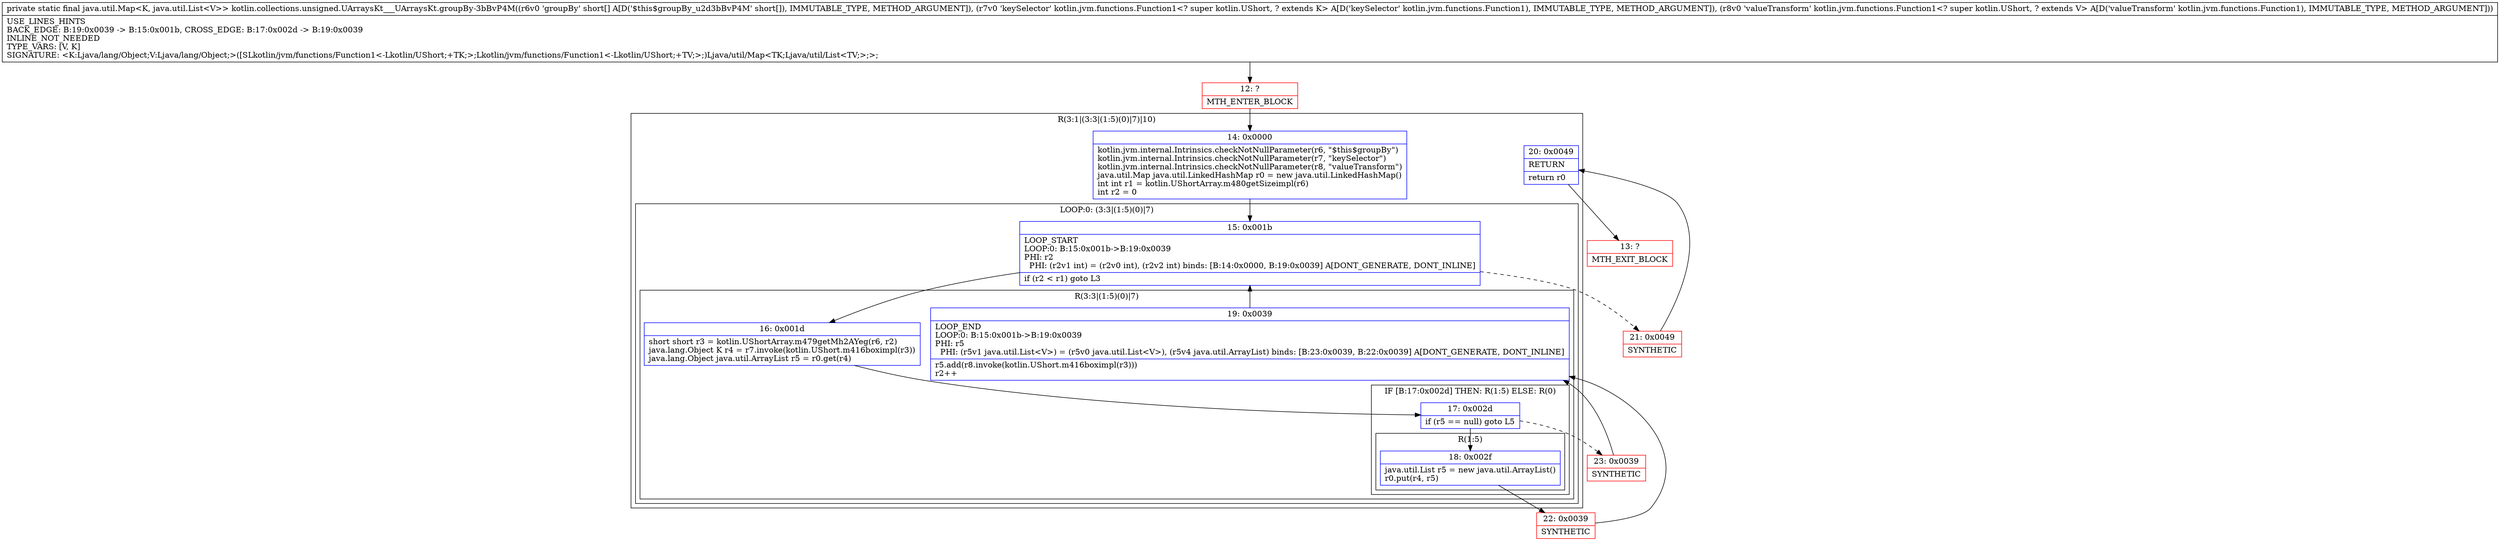 digraph "CFG forkotlin.collections.unsigned.UArraysKt___UArraysKt.groupBy\-3bBvP4M([SLkotlin\/jvm\/functions\/Function1;Lkotlin\/jvm\/functions\/Function1;)Ljava\/util\/Map;" {
subgraph cluster_Region_1986155773 {
label = "R(3:1|(3:3|(1:5)(0)|7)|10)";
node [shape=record,color=blue];
Node_14 [shape=record,label="{14\:\ 0x0000|kotlin.jvm.internal.Intrinsics.checkNotNullParameter(r6, \"$this$groupBy\")\lkotlin.jvm.internal.Intrinsics.checkNotNullParameter(r7, \"keySelector\")\lkotlin.jvm.internal.Intrinsics.checkNotNullParameter(r8, \"valueTransform\")\ljava.util.Map java.util.LinkedHashMap r0 = new java.util.LinkedHashMap()\lint int r1 = kotlin.UShortArray.m480getSizeimpl(r6)\lint r2 = 0\l}"];
subgraph cluster_LoopRegion_1259329288 {
label = "LOOP:0: (3:3|(1:5)(0)|7)";
node [shape=record,color=blue];
Node_15 [shape=record,label="{15\:\ 0x001b|LOOP_START\lLOOP:0: B:15:0x001b\-\>B:19:0x0039\lPHI: r2 \l  PHI: (r2v1 int) = (r2v0 int), (r2v2 int) binds: [B:14:0x0000, B:19:0x0039] A[DONT_GENERATE, DONT_INLINE]\l|if (r2 \< r1) goto L3\l}"];
subgraph cluster_Region_1124297562 {
label = "R(3:3|(1:5)(0)|7)";
node [shape=record,color=blue];
Node_16 [shape=record,label="{16\:\ 0x001d|short short r3 = kotlin.UShortArray.m479getMh2AYeg(r6, r2)\ljava.lang.Object K r4 = r7.invoke(kotlin.UShort.m416boximpl(r3))\ljava.lang.Object java.util.ArrayList r5 = r0.get(r4)\l}"];
subgraph cluster_IfRegion_799975208 {
label = "IF [B:17:0x002d] THEN: R(1:5) ELSE: R(0)";
node [shape=record,color=blue];
Node_17 [shape=record,label="{17\:\ 0x002d|if (r5 == null) goto L5\l}"];
subgraph cluster_Region_97025208 {
label = "R(1:5)";
node [shape=record,color=blue];
Node_18 [shape=record,label="{18\:\ 0x002f|java.util.List r5 = new java.util.ArrayList()\lr0.put(r4, r5)\l}"];
}
subgraph cluster_Region_514947251 {
label = "R(0)";
node [shape=record,color=blue];
}
}
Node_19 [shape=record,label="{19\:\ 0x0039|LOOP_END\lLOOP:0: B:15:0x001b\-\>B:19:0x0039\lPHI: r5 \l  PHI: (r5v1 java.util.List\<V\>) = (r5v0 java.util.List\<V\>), (r5v4 java.util.ArrayList) binds: [B:23:0x0039, B:22:0x0039] A[DONT_GENERATE, DONT_INLINE]\l|r5.add(r8.invoke(kotlin.UShort.m416boximpl(r3)))\lr2++\l}"];
}
}
Node_20 [shape=record,label="{20\:\ 0x0049|RETURN\l|return r0\l}"];
}
Node_12 [shape=record,color=red,label="{12\:\ ?|MTH_ENTER_BLOCK\l}"];
Node_22 [shape=record,color=red,label="{22\:\ 0x0039|SYNTHETIC\l}"];
Node_23 [shape=record,color=red,label="{23\:\ 0x0039|SYNTHETIC\l}"];
Node_21 [shape=record,color=red,label="{21\:\ 0x0049|SYNTHETIC\l}"];
Node_13 [shape=record,color=red,label="{13\:\ ?|MTH_EXIT_BLOCK\l}"];
MethodNode[shape=record,label="{private static final java.util.Map\<K, java.util.List\<V\>\> kotlin.collections.unsigned.UArraysKt___UArraysKt.groupBy\-3bBvP4M((r6v0 'groupBy' short[] A[D('$this$groupBy_u2d3bBvP4M' short[]), IMMUTABLE_TYPE, METHOD_ARGUMENT]), (r7v0 'keySelector' kotlin.jvm.functions.Function1\<? super kotlin.UShort, ? extends K\> A[D('keySelector' kotlin.jvm.functions.Function1), IMMUTABLE_TYPE, METHOD_ARGUMENT]), (r8v0 'valueTransform' kotlin.jvm.functions.Function1\<? super kotlin.UShort, ? extends V\> A[D('valueTransform' kotlin.jvm.functions.Function1), IMMUTABLE_TYPE, METHOD_ARGUMENT]))  | USE_LINES_HINTS\lBACK_EDGE: B:19:0x0039 \-\> B:15:0x001b, CROSS_EDGE: B:17:0x002d \-\> B:19:0x0039\lINLINE_NOT_NEEDED\lTYPE_VARS: [V, K]\lSIGNATURE: \<K:Ljava\/lang\/Object;V:Ljava\/lang\/Object;\>([SLkotlin\/jvm\/functions\/Function1\<\-Lkotlin\/UShort;+TK;\>;Lkotlin\/jvm\/functions\/Function1\<\-Lkotlin\/UShort;+TV;\>;)Ljava\/util\/Map\<TK;Ljava\/util\/List\<TV;\>;\>;\l}"];
MethodNode -> Node_12;Node_14 -> Node_15;
Node_15 -> Node_16;
Node_15 -> Node_21[style=dashed];
Node_16 -> Node_17;
Node_17 -> Node_18;
Node_17 -> Node_23[style=dashed];
Node_18 -> Node_22;
Node_19 -> Node_15;
Node_20 -> Node_13;
Node_12 -> Node_14;
Node_22 -> Node_19;
Node_23 -> Node_19;
Node_21 -> Node_20;
}

